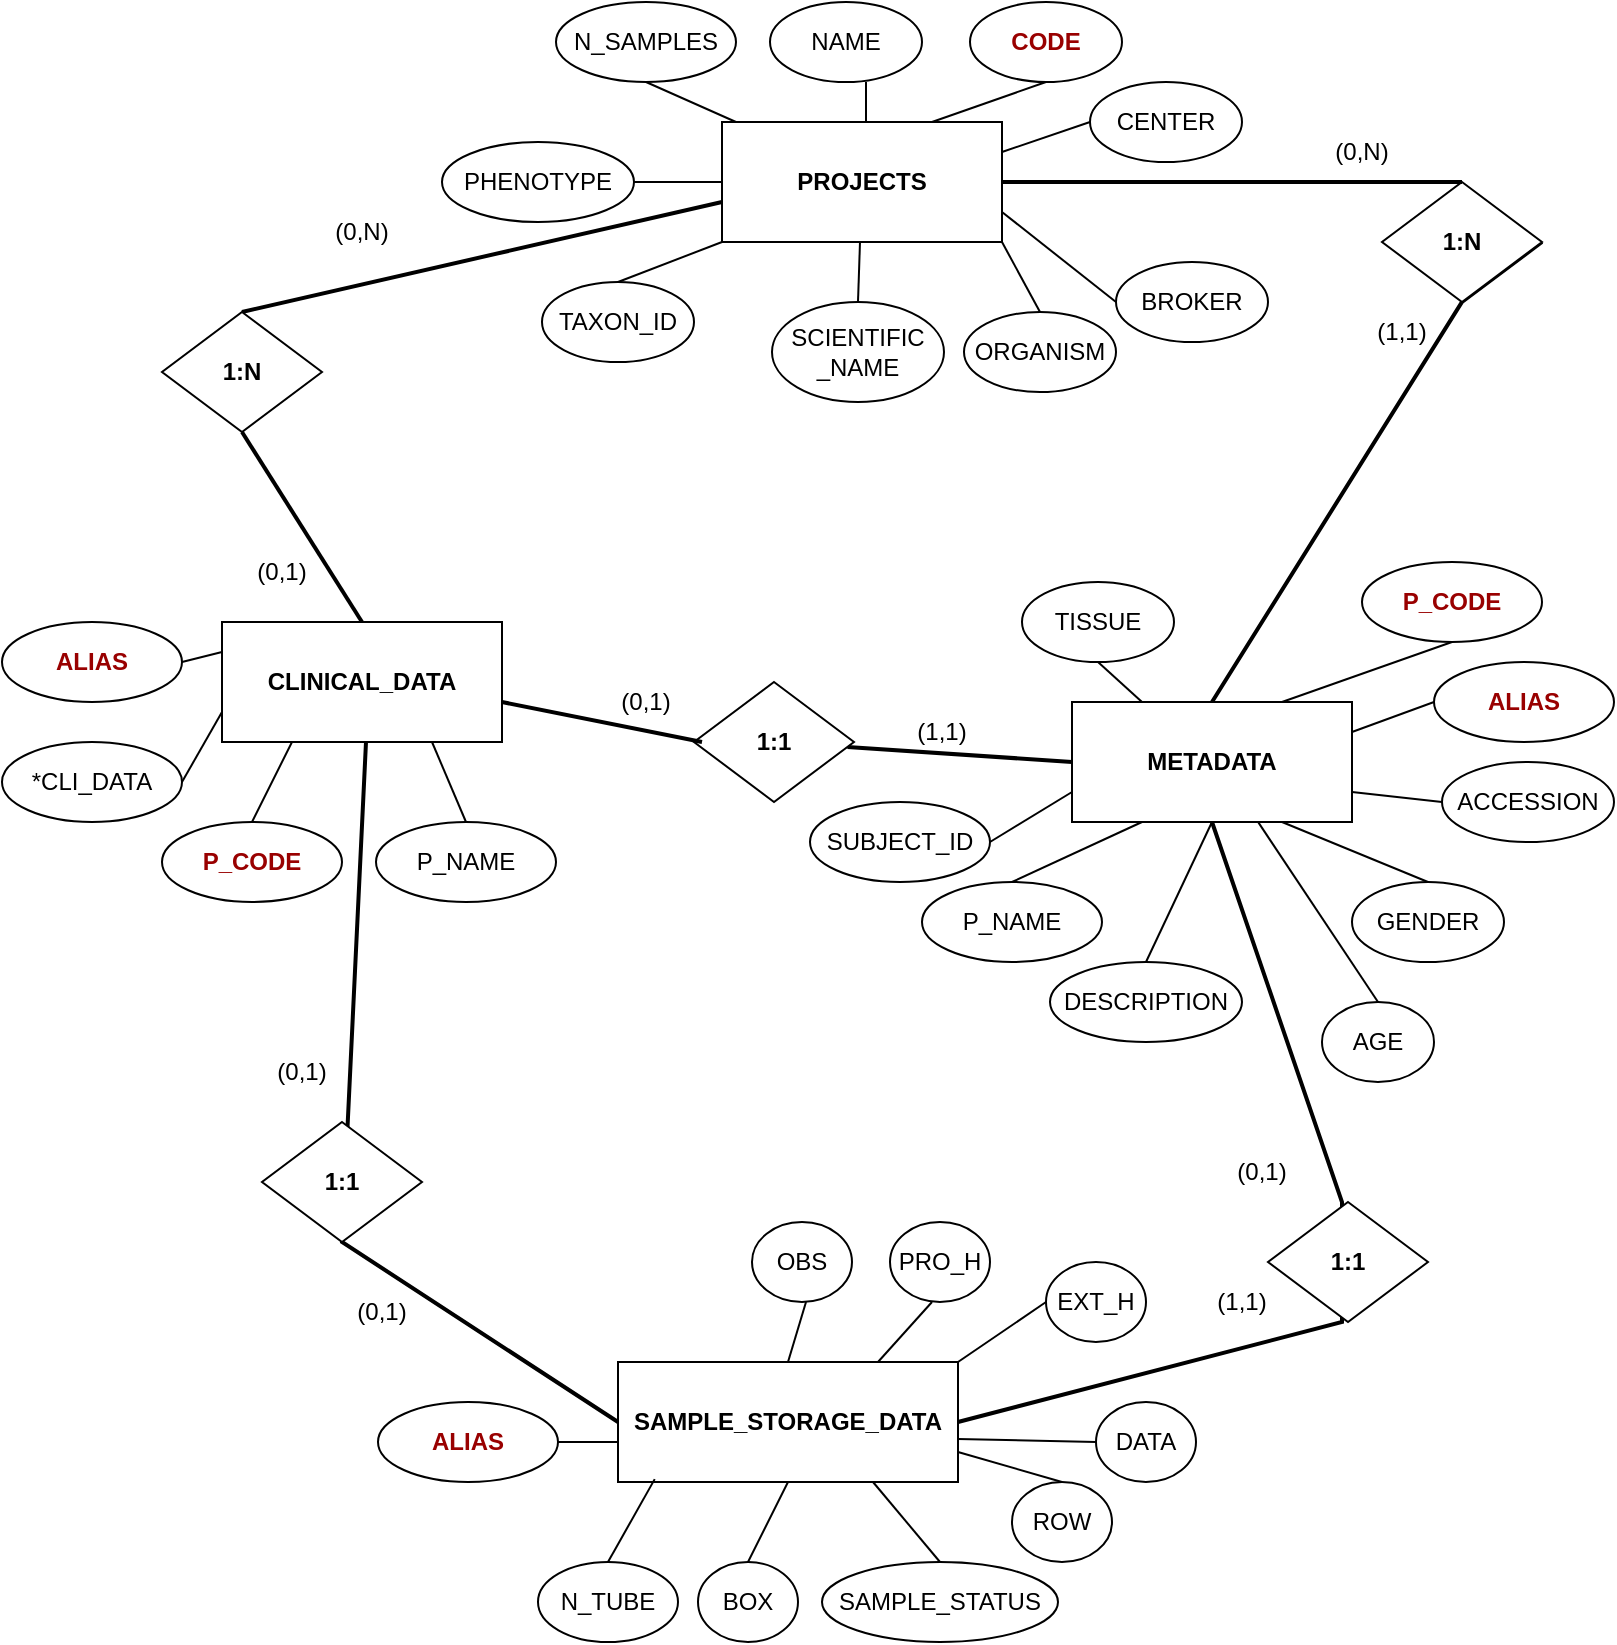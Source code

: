 <mxfile version="20.3.3" type="device"><diagram id="TshcyDAGpIkay0tvHb0h" name="Page-1"><mxGraphModel dx="1296" dy="831" grid="1" gridSize="10" guides="1" tooltips="1" connect="1" arrows="1" fold="1" page="1" pageScale="1" pageWidth="827" pageHeight="1169" math="0" shadow="0"><root><mxCell id="0"/><mxCell id="1" parent="0"/><mxCell id="jhMaXQBVrfOBCo-1J7s5-2" value="PROJECTS" style="rounded=0;whiteSpace=wrap;html=1;fontStyle=1;" parent="1" vertex="1"><mxGeometry x="370" y="90" width="140" height="60" as="geometry"/></mxCell><mxCell id="jhMaXQBVrfOBCo-1J7s5-3" value="METADATA&lt;span style=&quot;color: rgba(0, 0, 0, 0); font-family: monospace; font-size: 0px; text-align: start;&quot;&gt;%3CmxGraphModel%3E%3Croot%3E%3CmxCell%20id%3D%220%22%2F%3E%3CmxCell%20id%3D%221%22%20parent%3D%220%22%2F%3E%3CmxCell%20id%3D%222%22%20value%3D%22PROJECTS%22%20style%3D%22rounded%3D0%3BwhiteSpace%3Dwrap%3Bhtml%3D1%3B%22%20vertex%3D%221%22%20parent%3D%221%22%3E%3CmxGeometry%20x%3D%22370%22%20y%3D%2250%22%20width%3D%22140%22%20height%3D%2260%22%20as%3D%22geometry%22%2F%3E%3C%2FmxCell%3E%3C%2Froot%3E%3C%2FmxGraphModel%3E&lt;/span&gt;" style="rounded=0;whiteSpace=wrap;html=1;fontStyle=1;" parent="1" vertex="1"><mxGeometry x="545" y="380" width="140" height="60" as="geometry"/></mxCell><mxCell id="jhMaXQBVrfOBCo-1J7s5-4" value="CLINICAL_DATA" style="rounded=0;whiteSpace=wrap;html=1;fontStyle=1;fontColor=#000000;" parent="1" vertex="1"><mxGeometry x="120" y="340" width="140" height="60" as="geometry"/></mxCell><mxCell id="jhMaXQBVrfOBCo-1J7s5-5" value="" style="endArrow=none;html=1;rounded=0;exitX=0.5;exitY=0;exitDx=0;exitDy=0;" parent="1" edge="1"><mxGeometry width="50" height="50" relative="1" as="geometry"><mxPoint x="442" y="90" as="sourcePoint"/><mxPoint x="442" y="70" as="targetPoint"/></mxGeometry></mxCell><mxCell id="jhMaXQBVrfOBCo-1J7s5-6" value="NAME" style="ellipse;whiteSpace=wrap;html=1;fontStyle=0;" parent="1" vertex="1"><mxGeometry x="394" y="30" width="76" height="40" as="geometry"/></mxCell><mxCell id="jhMaXQBVrfOBCo-1J7s5-7" value="CODE" style="ellipse;whiteSpace=wrap;html=1;fontStyle=1;fontColor=#990000;" parent="1" vertex="1"><mxGeometry x="494" y="30" width="76" height="40" as="geometry"/></mxCell><mxCell id="jhMaXQBVrfOBCo-1J7s5-8" value="CENTER&lt;span style=&quot;color: rgba(0, 0, 0, 0); font-family: monospace; font-size: 0px; text-align: start;&quot;&gt;%3CmxGraphModel%3E%3Croot%3E%3CmxCell%20id%3D%220%22%2F%3E%3CmxCell%20id%3D%221%22%20parent%3D%220%22%2F%3E%3CmxCell%20id%3D%222%22%20value%3D%22CODE%22%20style%3D%22ellipse%3BwhiteSpace%3Dwrap%3Bhtml%3D1%3B%22%20vertex%3D%221%22%20parent%3D%221%22%3E%3CmxGeometry%20x%3D%22514%22%20y%3D%2240%22%20width%3D%2276%22%20height%3D%2240%22%20as%3D%22geometry%22%2F%3E%3C%2FmxCell%3E%3C%2Froot%3E%3C%2FmxGraphModel%3E&lt;/span&gt;" style="ellipse;whiteSpace=wrap;html=1;" parent="1" vertex="1"><mxGeometry x="554" y="70" width="76" height="40" as="geometry"/></mxCell><mxCell id="jhMaXQBVrfOBCo-1J7s5-9" value="BROKER" style="ellipse;whiteSpace=wrap;html=1;" parent="1" vertex="1"><mxGeometry x="567" y="160" width="76" height="40" as="geometry"/></mxCell><mxCell id="jhMaXQBVrfOBCo-1J7s5-10" value="ORGANISM" style="ellipse;whiteSpace=wrap;html=1;" parent="1" vertex="1"><mxGeometry x="491" y="185" width="76" height="40" as="geometry"/></mxCell><mxCell id="jhMaXQBVrfOBCo-1J7s5-11" value="SCIENTIFIC&lt;br&gt;_NAME" style="ellipse;whiteSpace=wrap;html=1;" parent="1" vertex="1"><mxGeometry x="395" y="180" width="86" height="50" as="geometry"/></mxCell><mxCell id="jhMaXQBVrfOBCo-1J7s5-12" value="TAXON_ID&lt;span style=&quot;color: rgba(0, 0, 0, 0); font-family: monospace; font-size: 0px; text-align: start;&quot;&gt;%3CmxGraphModel%3E%3Croot%3E%3CmxCell%20id%3D%220%22%2F%3E%3CmxCell%20id%3D%221%22%20parent%3D%220%22%2F%3E%3CmxCell%20id%3D%222%22%20value%3D%22CODE%22%20style%3D%22ellipse%3BwhiteSpace%3Dwrap%3Bhtml%3D1%3B%22%20vertex%3D%221%22%20parent%3D%221%22%3E%3CmxGeometry%20x%3D%22514%22%20y%3D%2240%22%20width%3D%2276%22%20height%3D%2240%22%20as%3D%22geometry%22%2F%3E%3C%2FmxCell%3E%3C%2Froot%3E%3C%2FmxGraphModel%3E&lt;/span&gt;&lt;span style=&quot;color: rgba(0, 0, 0, 0); font-family: monospace; font-size: 0px; text-align: start;&quot;&gt;%3CmxGraphModel%3E%3Croot%3E%3CmxCell%20id%3D%220%22%2F%3E%3CmxCell%20id%3D%221%22%20parent%3D%220%22%2F%3E%3CmxCell%20id%3D%222%22%20value%3D%22CODE%22%20style%3D%22ellipse%3BwhiteSpace%3Dwrap%3Bhtml%3D1%3B%22%20vertex%3D%221%22%20parent%3D%221%22%3E%3CmxGeometry%20x%3D%22514%22%20y%3D%2240%22%20width%3D%2276%22%20height%3D%2240%22%20as%3D%22geometry%22%2F%3E%3C%2FmxCell%3E%3C%2Froot%3E%3C%2FmxGraphModel%3E&lt;/span&gt;" style="ellipse;whiteSpace=wrap;html=1;" parent="1" vertex="1"><mxGeometry x="280" y="170" width="76" height="40" as="geometry"/></mxCell><mxCell id="jhMaXQBVrfOBCo-1J7s5-13" value="PHENOTYPE" style="ellipse;whiteSpace=wrap;html=1;" parent="1" vertex="1"><mxGeometry x="230" y="100" width="96" height="40" as="geometry"/></mxCell><mxCell id="jhMaXQBVrfOBCo-1J7s5-14" value="N_SAMPLES" style="ellipse;whiteSpace=wrap;html=1;" parent="1" vertex="1"><mxGeometry x="287" y="30" width="90" height="40" as="geometry"/></mxCell><mxCell id="jhMaXQBVrfOBCo-1J7s5-18" style="edgeStyle=orthogonalEdgeStyle;rounded=0;orthogonalLoop=1;jettySize=auto;html=1;exitX=0.5;exitY=1;exitDx=0;exitDy=0;" parent="1" source="jhMaXQBVrfOBCo-1J7s5-6" target="jhMaXQBVrfOBCo-1J7s5-6" edge="1"><mxGeometry relative="1" as="geometry"/></mxCell><mxCell id="jhMaXQBVrfOBCo-1J7s5-19" value="GENDER" style="ellipse;whiteSpace=wrap;html=1;" parent="1" vertex="1"><mxGeometry x="685" y="470" width="76" height="40" as="geometry"/></mxCell><mxCell id="jhMaXQBVrfOBCo-1J7s5-20" value="DESCRIPTION" style="ellipse;whiteSpace=wrap;html=1;" parent="1" vertex="1"><mxGeometry x="534" y="510" width="96" height="40" as="geometry"/></mxCell><mxCell id="jhMaXQBVrfOBCo-1J7s5-21" value="ACCESSION" style="ellipse;whiteSpace=wrap;html=1;" parent="1" vertex="1"><mxGeometry x="730" y="410" width="86" height="40" as="geometry"/></mxCell><mxCell id="jhMaXQBVrfOBCo-1J7s5-22" value="SUBJECT_ID" style="ellipse;whiteSpace=wrap;html=1;" parent="1" vertex="1"><mxGeometry x="414" y="430" width="90" height="40" as="geometry"/></mxCell><mxCell id="jhMaXQBVrfOBCo-1J7s5-23" value="P_CODE&lt;span style=&quot;font-family: monospace; font-size: 0px; text-align: start;&quot;&gt;%3CmxGraphModel%3E%3Croot%3E%3CmxCell%20id%3D%220%22%2F%3E%3CmxCell%20id%3D%221%22%20parent%3D%220%22%2F%3E%3CmxCell%20id%3D%222%22%20value%3D%22SUBJECT_ID%22%20style%3D%22ellipse%3BwhiteSpace%3Dwrap%3Bhtml%3D1%3B%22%20vertex%3D%221%22%20parent%3D%221%22%3E%3CmxGeometry%20x%3D%22480%22%20y%3D%22350%22%20width%3D%2290%22%20height%3D%2240%22%20as%3D%22geometry%22%2F%3E%3C%2FmxCell%3E%3C%2Froot%3E%3C%2FmxGraphModel%3E&lt;/span&gt;" style="ellipse;whiteSpace=wrap;html=1;fontStyle=1;fontColor=#990000;" parent="1" vertex="1"><mxGeometry x="690" y="310" width="90" height="40" as="geometry"/></mxCell><mxCell id="jhMaXQBVrfOBCo-1J7s5-24" value="ALIAS" style="ellipse;whiteSpace=wrap;html=1;fontStyle=1;fontColor=#990000;" parent="1" vertex="1"><mxGeometry x="726" y="360" width="90" height="40" as="geometry"/></mxCell><mxCell id="jhMaXQBVrfOBCo-1J7s5-25" value="P_NAME" style="ellipse;whiteSpace=wrap;html=1;" parent="1" vertex="1"><mxGeometry x="470" y="470" width="90" height="40" as="geometry"/></mxCell><mxCell id="jhMaXQBVrfOBCo-1J7s5-26" value="TISSUE" style="ellipse;whiteSpace=wrap;html=1;" parent="1" vertex="1"><mxGeometry x="520" y="320" width="76" height="40" as="geometry"/></mxCell><mxCell id="jhMaXQBVrfOBCo-1J7s5-27" value="ALIAS" style="ellipse;whiteSpace=wrap;html=1;fontStyle=1;fontColor=#990000;" parent="1" vertex="1"><mxGeometry x="10" y="340" width="90" height="40" as="geometry"/></mxCell><mxCell id="jhMaXQBVrfOBCo-1J7s5-28" value="P_CODE" style="ellipse;whiteSpace=wrap;html=1;fontStyle=1;fontColor=#990000;" parent="1" vertex="1"><mxGeometry x="90" y="440" width="90" height="40" as="geometry"/></mxCell><mxCell id="jhMaXQBVrfOBCo-1J7s5-30" value="P_NAME" style="ellipse;whiteSpace=wrap;html=1;" parent="1" vertex="1"><mxGeometry x="197" y="440" width="90" height="40" as="geometry"/></mxCell><mxCell id="jhMaXQBVrfOBCo-1J7s5-32" value="" style="endArrow=none;html=1;rounded=0;exitX=0.5;exitY=1;exitDx=0;exitDy=0;" parent="1" source="jhMaXQBVrfOBCo-1J7s5-14" edge="1"><mxGeometry width="50" height="50" relative="1" as="geometry"><mxPoint x="327" y="140" as="sourcePoint"/><mxPoint x="377" y="90" as="targetPoint"/></mxGeometry></mxCell><mxCell id="jhMaXQBVrfOBCo-1J7s5-33" value="" style="endArrow=none;html=1;rounded=0;exitX=1;exitY=0.5;exitDx=0;exitDy=0;entryX=0;entryY=0.5;entryDx=0;entryDy=0;" parent="1" source="jhMaXQBVrfOBCo-1J7s5-13" target="jhMaXQBVrfOBCo-1J7s5-2" edge="1"><mxGeometry width="50" height="50" relative="1" as="geometry"><mxPoint x="373.82" y="74.142" as="sourcePoint"/><mxPoint x="387" y="100" as="targetPoint"/></mxGeometry></mxCell><mxCell id="jhMaXQBVrfOBCo-1J7s5-35" value="" style="endArrow=none;html=1;rounded=0;exitX=0;exitY=1;exitDx=0;exitDy=0;entryX=0.5;entryY=0;entryDx=0;entryDy=0;" parent="1" source="jhMaXQBVrfOBCo-1J7s5-2" target="jhMaXQBVrfOBCo-1J7s5-12" edge="1"><mxGeometry width="50" height="50" relative="1" as="geometry"><mxPoint x="393.82" y="94.142" as="sourcePoint"/><mxPoint x="407" y="120" as="targetPoint"/></mxGeometry></mxCell><mxCell id="jhMaXQBVrfOBCo-1J7s5-36" value="" style="endArrow=none;html=1;rounded=0;entryX=0.5;entryY=0;entryDx=0;entryDy=0;" parent="1" source="jhMaXQBVrfOBCo-1J7s5-2" target="jhMaXQBVrfOBCo-1J7s5-11" edge="1"><mxGeometry width="50" height="50" relative="1" as="geometry"><mxPoint x="430" y="170" as="sourcePoint"/><mxPoint x="417" y="130" as="targetPoint"/></mxGeometry></mxCell><mxCell id="jhMaXQBVrfOBCo-1J7s5-37" value="" style="endArrow=none;html=1;rounded=0;exitX=1;exitY=1;exitDx=0;exitDy=0;entryX=0.5;entryY=0;entryDx=0;entryDy=0;" parent="1" source="jhMaXQBVrfOBCo-1J7s5-2" target="jhMaXQBVrfOBCo-1J7s5-10" edge="1"><mxGeometry width="50" height="50" relative="1" as="geometry"><mxPoint x="413.82" y="114.142" as="sourcePoint"/><mxPoint x="427" y="140" as="targetPoint"/></mxGeometry></mxCell><mxCell id="jhMaXQBVrfOBCo-1J7s5-38" value="" style="endArrow=none;html=1;rounded=0;exitX=1;exitY=0.75;exitDx=0;exitDy=0;entryX=0;entryY=0.5;entryDx=0;entryDy=0;" parent="1" source="jhMaXQBVrfOBCo-1J7s5-2" target="jhMaXQBVrfOBCo-1J7s5-9" edge="1"><mxGeometry width="50" height="50" relative="1" as="geometry"><mxPoint x="423.82" y="124.142" as="sourcePoint"/><mxPoint x="437" y="150" as="targetPoint"/></mxGeometry></mxCell><mxCell id="jhMaXQBVrfOBCo-1J7s5-39" value="" style="endArrow=none;html=1;rounded=0;exitX=1;exitY=0.25;exitDx=0;exitDy=0;entryX=0;entryY=0.5;entryDx=0;entryDy=0;" parent="1" source="jhMaXQBVrfOBCo-1J7s5-2" target="jhMaXQBVrfOBCo-1J7s5-8" edge="1"><mxGeometry width="50" height="50" relative="1" as="geometry"><mxPoint x="433.82" y="134.142" as="sourcePoint"/><mxPoint x="447" y="160" as="targetPoint"/></mxGeometry></mxCell><mxCell id="jhMaXQBVrfOBCo-1J7s5-40" value="" style="endArrow=none;html=1;rounded=0;exitX=0.75;exitY=0;exitDx=0;exitDy=0;entryX=0.5;entryY=1;entryDx=0;entryDy=0;" parent="1" source="jhMaXQBVrfOBCo-1J7s5-2" target="jhMaXQBVrfOBCo-1J7s5-7" edge="1"><mxGeometry width="50" height="50" relative="1" as="geometry"><mxPoint x="443.82" y="144.142" as="sourcePoint"/><mxPoint x="457" y="170" as="targetPoint"/></mxGeometry></mxCell><mxCell id="jhMaXQBVrfOBCo-1J7s5-41" value="" style="endArrow=none;html=1;rounded=0;exitX=0.5;exitY=1;exitDx=0;exitDy=0;entryX=0.25;entryY=0;entryDx=0;entryDy=0;" parent="1" source="jhMaXQBVrfOBCo-1J7s5-26" target="jhMaXQBVrfOBCo-1J7s5-3" edge="1"><mxGeometry width="50" height="50" relative="1" as="geometry"><mxPoint x="453.82" y="194.142" as="sourcePoint"/><mxPoint x="467" y="220" as="targetPoint"/></mxGeometry></mxCell><mxCell id="jhMaXQBVrfOBCo-1J7s5-42" value="" style="endArrow=none;html=1;rounded=0;entryX=0.5;entryY=1;entryDx=0;entryDy=0;" parent="1" target="jhMaXQBVrfOBCo-1J7s5-23" edge="1"><mxGeometry width="50" height="50" relative="1" as="geometry"><mxPoint x="650" y="380" as="sourcePoint"/><mxPoint x="625" y="390" as="targetPoint"/></mxGeometry></mxCell><mxCell id="jhMaXQBVrfOBCo-1J7s5-43" value="" style="endArrow=none;html=1;rounded=0;exitX=1;exitY=0.25;exitDx=0;exitDy=0;entryX=0;entryY=0.5;entryDx=0;entryDy=0;" parent="1" source="jhMaXQBVrfOBCo-1J7s5-3" target="jhMaXQBVrfOBCo-1J7s5-24" edge="1"><mxGeometry width="50" height="50" relative="1" as="geometry"><mxPoint x="603" y="370" as="sourcePoint"/><mxPoint x="720" y="370" as="targetPoint"/></mxGeometry></mxCell><mxCell id="jhMaXQBVrfOBCo-1J7s5-44" value="" style="endArrow=none;html=1;rounded=0;exitX=1;exitY=0.75;exitDx=0;exitDy=0;entryX=0;entryY=0.5;entryDx=0;entryDy=0;" parent="1" source="jhMaXQBVrfOBCo-1J7s5-3" edge="1"><mxGeometry width="50" height="50" relative="1" as="geometry"><mxPoint x="613" y="380" as="sourcePoint"/><mxPoint x="730" y="430" as="targetPoint"/></mxGeometry></mxCell><mxCell id="jhMaXQBVrfOBCo-1J7s5-45" style="edgeStyle=orthogonalEdgeStyle;rounded=0;orthogonalLoop=1;jettySize=auto;html=1;exitX=0.5;exitY=1;exitDx=0;exitDy=0;" parent="1" edge="1"><mxGeometry relative="1" as="geometry"><mxPoint x="773" y="450" as="sourcePoint"/><mxPoint x="773" y="450" as="targetPoint"/></mxGeometry></mxCell><mxCell id="jhMaXQBVrfOBCo-1J7s5-46" value="" style="endArrow=none;html=1;rounded=0;exitX=0.75;exitY=1;exitDx=0;exitDy=0;entryX=0.5;entryY=0;entryDx=0;entryDy=0;" parent="1" source="jhMaXQBVrfOBCo-1J7s5-3" target="jhMaXQBVrfOBCo-1J7s5-19" edge="1"><mxGeometry width="50" height="50" relative="1" as="geometry"><mxPoint x="623" y="390" as="sourcePoint"/><mxPoint x="655" y="420" as="targetPoint"/></mxGeometry></mxCell><mxCell id="jhMaXQBVrfOBCo-1J7s5-47" value="" style="endArrow=none;html=1;rounded=0;exitX=0.5;exitY=1;exitDx=0;exitDy=0;entryX=0.5;entryY=0;entryDx=0;entryDy=0;" parent="1" source="jhMaXQBVrfOBCo-1J7s5-3" target="jhMaXQBVrfOBCo-1J7s5-20" edge="1"><mxGeometry width="50" height="50" relative="1" as="geometry"><mxPoint x="633" y="400" as="sourcePoint"/><mxPoint x="665" y="430" as="targetPoint"/></mxGeometry></mxCell><mxCell id="jhMaXQBVrfOBCo-1J7s5-48" value="" style="endArrow=none;html=1;rounded=0;exitX=0.25;exitY=1;exitDx=0;exitDy=0;entryX=0.5;entryY=0;entryDx=0;entryDy=0;" parent="1" source="jhMaXQBVrfOBCo-1J7s5-3" target="jhMaXQBVrfOBCo-1J7s5-25" edge="1"><mxGeometry width="50" height="50" relative="1" as="geometry"><mxPoint x="643" y="410" as="sourcePoint"/><mxPoint x="675" y="440" as="targetPoint"/></mxGeometry></mxCell><mxCell id="jhMaXQBVrfOBCo-1J7s5-49" value="" style="endArrow=none;html=1;rounded=0;exitX=1;exitY=0.5;exitDx=0;exitDy=0;entryX=0;entryY=0.75;entryDx=0;entryDy=0;" parent="1" source="jhMaXQBVrfOBCo-1J7s5-22" target="jhMaXQBVrfOBCo-1J7s5-3" edge="1"><mxGeometry width="50" height="50" relative="1" as="geometry"><mxPoint x="653" y="420" as="sourcePoint"/><mxPoint x="685" y="450" as="targetPoint"/></mxGeometry></mxCell><mxCell id="jhMaXQBVrfOBCo-1J7s5-50" value="" style="endArrow=none;html=1;rounded=0;exitX=0.75;exitY=1;exitDx=0;exitDy=0;entryX=0.5;entryY=0;entryDx=0;entryDy=0;" parent="1" source="jhMaXQBVrfOBCo-1J7s5-4" target="jhMaXQBVrfOBCo-1J7s5-30" edge="1"><mxGeometry width="50" height="50" relative="1" as="geometry"><mxPoint x="663" y="390" as="sourcePoint"/><mxPoint x="695" y="420" as="targetPoint"/></mxGeometry></mxCell><mxCell id="jhMaXQBVrfOBCo-1J7s5-51" value="" style="endArrow=none;html=1;rounded=0;exitX=0.25;exitY=1;exitDx=0;exitDy=0;entryX=0.5;entryY=0;entryDx=0;entryDy=0;" parent="1" source="jhMaXQBVrfOBCo-1J7s5-4" target="jhMaXQBVrfOBCo-1J7s5-28" edge="1"><mxGeometry width="50" height="50" relative="1" as="geometry"><mxPoint x="235" y="410" as="sourcePoint"/><mxPoint x="291" y="450" as="targetPoint"/></mxGeometry></mxCell><mxCell id="jhMaXQBVrfOBCo-1J7s5-52" value="" style="endArrow=none;html=1;rounded=0;exitX=1;exitY=0.5;exitDx=0;exitDy=0;entryX=0;entryY=0.25;entryDx=0;entryDy=0;" parent="1" source="jhMaXQBVrfOBCo-1J7s5-27" target="jhMaXQBVrfOBCo-1J7s5-4" edge="1"><mxGeometry width="50" height="50" relative="1" as="geometry"><mxPoint x="245" y="420" as="sourcePoint"/><mxPoint x="301" y="460" as="targetPoint"/></mxGeometry></mxCell><mxCell id="jhMaXQBVrfOBCo-1J7s5-60" value="" style="endArrow=none;html=1;rounded=0;exitX=0.5;exitY=0;exitDx=0;exitDy=0;strokeWidth=2;startArrow=none;" parent="1" source="jhMaXQBVrfOBCo-1J7s5-79" edge="1"><mxGeometry width="50" height="50" relative="1" as="geometry"><mxPoint x="320" y="180" as="sourcePoint"/><mxPoint x="370" y="130" as="targetPoint"/><Array as="points"/></mxGeometry></mxCell><mxCell id="jhMaXQBVrfOBCo-1J7s5-61" value="" style="endArrow=none;html=1;rounded=0;strokeWidth=2;entryX=0;entryY=0.5;entryDx=0;entryDy=0;startArrow=none;" parent="1" source="jhMaXQBVrfOBCo-1J7s5-78" target="jhMaXQBVrfOBCo-1J7s5-3" edge="1"><mxGeometry width="50" height="50" relative="1" as="geometry"><mxPoint x="260" y="380" as="sourcePoint"/><mxPoint x="310" y="330" as="targetPoint"/><Array as="points"/></mxGeometry></mxCell><mxCell id="jhMaXQBVrfOBCo-1J7s5-64" value="" style="endArrow=none;html=1;rounded=0;strokeWidth=2;entryX=0.5;entryY=0;entryDx=0;entryDy=0;exitX=1;exitY=0.5;exitDx=0;exitDy=0;startArrow=none;" parent="1" source="jhMaXQBVrfOBCo-1J7s5-69" target="jhMaXQBVrfOBCo-1J7s5-3" edge="1"><mxGeometry width="50" height="50" relative="1" as="geometry"><mxPoint x="481" y="150" as="sourcePoint"/><mxPoint x="531" y="100" as="targetPoint"/><Array as="points"><mxPoint x="740" y="180"/></Array></mxGeometry></mxCell><mxCell id="jhMaXQBVrfOBCo-1J7s5-69" value="&lt;font color=&quot;#000000&quot;&gt;&lt;b&gt;1:N&lt;/b&gt;&lt;/font&gt;" style="rhombus;whiteSpace=wrap;html=1;" parent="1" vertex="1"><mxGeometry x="700" y="120" width="80" height="60" as="geometry"/></mxCell><mxCell id="jhMaXQBVrfOBCo-1J7s5-70" value="" style="endArrow=none;html=1;rounded=0;strokeWidth=2;entryX=0.5;entryY=0;entryDx=0;entryDy=0;exitX=1;exitY=0.5;exitDx=0;exitDy=0;" parent="1" source="jhMaXQBVrfOBCo-1J7s5-2" target="jhMaXQBVrfOBCo-1J7s5-69" edge="1"><mxGeometry width="50" height="50" relative="1" as="geometry"><mxPoint x="510" y="120" as="sourcePoint"/><mxPoint x="615" y="380" as="targetPoint"/><Array as="points"/></mxGeometry></mxCell><mxCell id="jhMaXQBVrfOBCo-1J7s5-71" style="edgeStyle=none;rounded=0;orthogonalLoop=1;jettySize=auto;html=1;exitX=1;exitY=0.5;exitDx=0;exitDy=0;strokeWidth=2;" parent="1" source="jhMaXQBVrfOBCo-1J7s5-69" target="jhMaXQBVrfOBCo-1J7s5-69" edge="1"><mxGeometry relative="1" as="geometry"/></mxCell><mxCell id="jhMaXQBVrfOBCo-1J7s5-73" value="(&lt;span style=&quot;color: rgba(0, 0, 0, 0); font-family: monospace; font-size: 0px; text-align: start;&quot;&gt;%3CmxGraphModel%3E%3Croot%3E%3CmxCell%20id%3D%220%22%2F%3E%3CmxCell%20id%3D%221%22%20parent%3D%220%22%2F%3E%3CmxCell%20id%3D%222%22%20value%3D%22%22%20style%3D%22endArrow%3Dnone%3Bhtml%3D1%3Brounded%3D0%3BfontColor%3D%23990000%3BexitX%3D0.75%3BexitY%3D1%3BexitDx%3D0%3BexitDy%3D0%3BentryX%3D0.5%3BentryY%3D0%3BentryDx%3D0%3BentryDy%3D0%3B%22%20edge%3D%221%22%20parent%3D%221%22%3E%3CmxGeometry%20width%3D%2250%22%20height%3D%2250%22%20relative%3D%221%22%20as%3D%22geometry%22%3E%3CmxPoint%20x%3D%22225%22%20y%3D%22400%22%20as%3D%22sourcePoint%22%2F%3E%3CmxPoint%20x%3D%22281%22%20y%3D%22440%22%20as%3D%22targetPoint%22%2F%3E%3C%2FmxGeometry%3E%3C%2FmxCell%3E%3C%2Froot%3E%3C%2FmxGraphModel%3E0&lt;/span&gt;0,N)" style="text;html=1;strokeColor=none;fillColor=none;align=center;verticalAlign=middle;whiteSpace=wrap;rounded=0;" parent="1" vertex="1"><mxGeometry x="660" y="90" width="60" height="30" as="geometry"/></mxCell><mxCell id="jhMaXQBVrfOBCo-1J7s5-74" value="(&lt;span style=&quot;color: rgba(0, 0, 0, 0); font-family: monospace; font-size: 0px; text-align: start;&quot;&gt;%3CmxGraphModel%3E%3Croot%3E%3CmxCell%20id%3D%220%22%2F%3E%3CmxCell%20id%3D%221%22%20parent%3D%220%22%2F%3E%3CmxCell%20id%3D%222%22%20value%3D%22%22%20style%3D%22endArrow%3Dnone%3Bhtml%3D1%3Brounded%3D0%3BfontColor%3D%23990000%3BexitX%3D0.75%3BexitY%3D1%3BexitDx%3D0%3BexitDy%3D0%3BentryX%3D0.5%3BentryY%3D0%3BentryDx%3D0%3BentryDy%3D0%3B%22%20edge%3D%221%22%20parent%3D%221%22%3E%3CmxGeometry%20width%3D%2250%22%20height%3D%2250%22%20relative%3D%221%22%20as%3D%22geometry%22%3E%3CmxPoint%20x%3D%22225%22%20y%3D%22400%22%20as%3D%22sourcePoint%22%2F%3E%3CmxPoint%20x%3D%22281%22%20y%3D%22440%22%20as%3D%22targetPoint%22%2F%3E%3C%2FmxGeometry%3E%3C%2FmxCell%3E%3C%2Froot%3E%3C%2FmxGraphModel%3E&lt;/span&gt;1,1)" style="text;html=1;strokeColor=none;fillColor=none;align=center;verticalAlign=middle;whiteSpace=wrap;rounded=0;" parent="1" vertex="1"><mxGeometry x="680" y="180" width="60" height="30" as="geometry"/></mxCell><mxCell id="jhMaXQBVrfOBCo-1J7s5-76" value="(&lt;span style=&quot;color: rgba(0, 0, 0, 0); font-family: monospace; font-size: 0px; text-align: start;&quot;&gt;%3CmxGraphModel%3E%3Croot%3E%3CmxCell%20id%3D%220%22%2F%3E%3CmxCell%20id%3D%221%22%20parent%3D%220%22%2F%3E%3CmxCell%20id%3D%222%22%20value%3D%22%22%20style%3D%22endArrow%3Dnone%3Bhtml%3D1%3Brounded%3D0%3BfontColor%3D%23990000%3BexitX%3D0.75%3BexitY%3D1%3BexitDx%3D0%3BexitDy%3D0%3BentryX%3D0.5%3BentryY%3D0%3BentryDx%3D0%3BentryDy%3D0%3B%22%20edge%3D%221%22%20parent%3D%221%22%3E%3CmxGeometry%20width%3D%2250%22%20height%3D%2250%22%20relative%3D%221%22%20as%3D%22geometry%22%3E%3CmxPoint%20x%3D%22225%22%20y%3D%22400%22%20as%3D%22sourcePoint%22%2F%3E%3CmxPoint%20x%3D%22281%22%20y%3D%22440%22%20as%3D%22targetPoint%22%2F%3E%3C%2FmxGeometry%3E%3C%2FmxCell%3E%3C%2Froot%3E%3C%2FmxGraphModel%3E0,1&lt;/span&gt;1,1)" style="text;html=1;strokeColor=none;fillColor=none;align=center;verticalAlign=middle;whiteSpace=wrap;rounded=0;" parent="1" vertex="1"><mxGeometry x="450" y="380" width="60" height="30" as="geometry"/></mxCell><mxCell id="jhMaXQBVrfOBCo-1J7s5-77" value="(&lt;span style=&quot;color: rgba(0, 0, 0, 0); font-family: monospace; font-size: 0px; text-align: start;&quot;&gt;%3CmxGraphModel%3E%3Croot%3E%3CmxCell%20id%3D%220%22%2F%3E%3CmxCell%20id%3D%221%22%20parent%3D%220%22%2F%3E%3CmxCell%20id%3D%222%22%20value%3D%22%22%20style%3D%22endArrow%3Dnone%3Bhtml%3D1%3Brounded%3D0%3BfontColor%3D%23990000%3BexitX%3D0.75%3BexitY%3D1%3BexitDx%3D0%3BexitDy%3D0%3BentryX%3D0.5%3BentryY%3D0%3BentryDx%3D0%3BentryDy%3D0%3B%22%20edge%3D%221%22%20parent%3D%221%22%3E%3CmxGeometry%20width%3D%2250%22%20height%3D%2250%22%20relative%3D%221%22%20as%3D%22geometry%22%3E%3CmxPoint%20x%3D%22225%22%20y%3D%22400%22%20as%3D%22sourcePoint%22%2F%3E%3CmxPoint%20x%3D%22281%22%20y%3D%22440%22%20as%3D%22targetPoint%22%2F%3E%3C%2FmxGeometry%3E%3C%2FmxCell%3E%3C%2Froot%3E%3C%2FmxGraphModel%3E0&lt;/span&gt;0,1)" style="text;html=1;strokeColor=none;fillColor=none;align=center;verticalAlign=middle;whiteSpace=wrap;rounded=0;" parent="1" vertex="1"><mxGeometry x="302" y="365" width="60" height="30" as="geometry"/></mxCell><mxCell id="jhMaXQBVrfOBCo-1J7s5-79" value="&lt;font color=&quot;#000000&quot;&gt;&lt;b&gt;1:N&lt;/b&gt;&lt;/font&gt;" style="rhombus;whiteSpace=wrap;html=1;" parent="1" vertex="1"><mxGeometry x="90" y="185" width="80" height="60" as="geometry"/></mxCell><mxCell id="jhMaXQBVrfOBCo-1J7s5-80" value="" style="endArrow=none;html=1;rounded=0;exitX=0.5;exitY=0;exitDx=0;exitDy=0;strokeWidth=2;entryX=0.5;entryY=1;entryDx=0;entryDy=0;" parent="1" source="jhMaXQBVrfOBCo-1J7s5-4" target="jhMaXQBVrfOBCo-1J7s5-79" edge="1"><mxGeometry width="50" height="50" relative="1" as="geometry"><mxPoint x="190" y="340" as="sourcePoint"/><mxPoint x="370" y="130" as="targetPoint"/><Array as="points"/></mxGeometry></mxCell><mxCell id="jhMaXQBVrfOBCo-1J7s5-81" value="(&lt;span style=&quot;color: rgba(0, 0, 0, 0); font-family: monospace; font-size: 0px; text-align: start;&quot;&gt;%3CmxGraphModel%3E%3Croot%3E%3CmxCell%20id%3D%220%22%2F%3E%3CmxCell%20id%3D%221%22%20parent%3D%220%22%2F%3E%3CmxCell%20id%3D%222%22%20value%3D%22%22%20style%3D%22endArrow%3Dnone%3Bhtml%3D1%3Brounded%3D0%3BfontColor%3D%23990000%3BexitX%3D0.75%3BexitY%3D1%3BexitDx%3D0%3BexitDy%3D0%3BentryX%3D0.5%3BentryY%3D0%3BentryDx%3D0%3BentryDy%3D0%3B%22%20edge%3D%221%22%20parent%3D%221%22%3E%3CmxGeometry%20width%3D%2250%22%20height%3D%2250%22%20relative%3D%221%22%20as%3D%22geometry%22%3E%3CmxPoint%20x%3D%22225%22%20y%3D%22400%22%20as%3D%22sourcePoint%22%2F%3E%3CmxPoint%20x%3D%22281%22%20y%3D%22440%22%20as%3D%22targetPoint%22%2F%3E%3C%2FmxGeometry%3E%3C%2FmxCell%3E%3C%2Froot%3E%3C%2FmxGraphModel%3E0&lt;/span&gt;0,1)" style="text;html=1;strokeColor=none;fillColor=none;align=center;verticalAlign=middle;whiteSpace=wrap;rounded=0;" parent="1" vertex="1"><mxGeometry x="120" y="300" width="60" height="30" as="geometry"/></mxCell><mxCell id="jhMaXQBVrfOBCo-1J7s5-82" value="(0&lt;span style=&quot;color: rgba(0, 0, 0, 0); font-family: monospace; font-size: 0px; text-align: start;&quot;&gt;CmxGraphModel%3E%3Croot%3E%3CmxCell%20id%3D%220%22%2F%3E%3CmxCell%20id%3D%221%22%20parent%3D%220%22%2F%3E%3CmxCell%20id%3D%222%22%20value%3D%22%22%20style%3D%22endArrow%3Dnone%3Bhtml%3D1%3Brounded%3D0%3BfontColor%3D%23990000%3BexitX%3D0.75%3BexitY%3D1%3BexitDx%3D0%3BexitDy%3D0%3BentryX%3D0.5%3BentryY%3D0%3BentryDx%3D0%3BentryDy%3D0%3B%22%20edge%3D%221%22%20parent%3D%221%22%3E%3CmxGeometry%20width%3D%2250%22%20height%3D%2250%22%20relative%3D%221%22%20as%3D%22geometry%22%3E%3CmxPoint%20x%3D%22225%22%20y%3D%22400%22%20as%3D%22sourcePoint%22%2F%3E%3CmxPoint%20x%3D%22281%22%20y%3D%22440%22%20as%3D%22targetPoint%22%2F%3E%3C%2FmxGeometry%3E%3C%2FmxCell%3E%3C%2Froot%3E%3C%2FmxGraphModel%3E&lt;/span&gt;,N)" style="text;html=1;strokeColor=none;fillColor=none;align=center;verticalAlign=middle;whiteSpace=wrap;rounded=0;" parent="1" vertex="1"><mxGeometry x="160" y="130" width="60" height="30" as="geometry"/></mxCell><mxCell id="jhMaXQBVrfOBCo-1J7s5-78" value="&lt;font color=&quot;#000000&quot;&gt;&lt;b&gt;1:1&lt;/b&gt;&lt;/font&gt;" style="rhombus;whiteSpace=wrap;html=1;" parent="1" vertex="1"><mxGeometry x="356" y="370" width="80" height="60" as="geometry"/></mxCell><mxCell id="jhMaXQBVrfOBCo-1J7s5-83" value="" style="endArrow=none;html=1;rounded=0;strokeWidth=2;" parent="1" edge="1"><mxGeometry width="50" height="50" relative="1" as="geometry"><mxPoint x="260" y="380" as="sourcePoint"/><mxPoint x="360" y="400" as="targetPoint"/><Array as="points"/></mxGeometry></mxCell><mxCell id="jhMaXQBVrfOBCo-1J7s5-84" value="*CLI_DATA" style="ellipse;whiteSpace=wrap;html=1;" parent="1" vertex="1"><mxGeometry x="10" y="400" width="90" height="40" as="geometry"/></mxCell><mxCell id="jhMaXQBVrfOBCo-1J7s5-85" value="" style="endArrow=none;html=1;rounded=0;exitX=0;exitY=0.75;exitDx=0;exitDy=0;entryX=1;entryY=0.5;entryDx=0;entryDy=0;" parent="1" source="jhMaXQBVrfOBCo-1J7s5-4" target="jhMaXQBVrfOBCo-1J7s5-84" edge="1"><mxGeometry width="50" height="50" relative="1" as="geometry"><mxPoint x="165" y="410" as="sourcePoint"/><mxPoint x="145" y="450" as="targetPoint"/></mxGeometry></mxCell><mxCell id="tTx764pNZvuBN9X7CgGp-1" value="AGE" style="ellipse;whiteSpace=wrap;html=1;" vertex="1" parent="1"><mxGeometry x="670" y="530" width="56" height="40" as="geometry"/></mxCell><mxCell id="tTx764pNZvuBN9X7CgGp-2" value="" style="endArrow=none;html=1;rounded=0;exitX=0.665;exitY=1.001;exitDx=0;exitDy=0;entryX=0.5;entryY=0;entryDx=0;entryDy=0;exitPerimeter=0;" edge="1" parent="1" target="tTx764pNZvuBN9X7CgGp-1" source="jhMaXQBVrfOBCo-1J7s5-3"><mxGeometry width="50" height="50" relative="1" as="geometry"><mxPoint x="678.0" y="490" as="sourcePoint"/><mxPoint x="728" y="480" as="targetPoint"/></mxGeometry></mxCell><mxCell id="tTx764pNZvuBN9X7CgGp-3" value="SAMPLE_STORAGE_DATA" style="rounded=0;whiteSpace=wrap;html=1;fontStyle=1;fontColor=#000000;" vertex="1" parent="1"><mxGeometry x="318" y="710" width="170" height="60" as="geometry"/></mxCell><mxCell id="tTx764pNZvuBN9X7CgGp-4" value="SAMPLE_STATUS" style="ellipse;whiteSpace=wrap;html=1;" vertex="1" parent="1"><mxGeometry x="420" y="810" width="118" height="40" as="geometry"/></mxCell><mxCell id="tTx764pNZvuBN9X7CgGp-5" value="" style="endArrow=none;html=1;rounded=0;exitX=0.75;exitY=1;exitDx=0;exitDy=0;entryX=0.5;entryY=0;entryDx=0;entryDy=0;" edge="1" parent="1" target="tTx764pNZvuBN9X7CgGp-4" source="tTx764pNZvuBN9X7CgGp-3"><mxGeometry width="50" height="50" relative="1" as="geometry"><mxPoint x="448" y="770" as="sourcePoint"/><mxPoint x="918" y="790" as="targetPoint"/></mxGeometry></mxCell><mxCell id="tTx764pNZvuBN9X7CgGp-6" value="BOX" style="ellipse;whiteSpace=wrap;html=1;" vertex="1" parent="1"><mxGeometry x="358" y="810" width="50" height="40" as="geometry"/></mxCell><mxCell id="tTx764pNZvuBN9X7CgGp-7" value="" style="endArrow=none;html=1;rounded=0;exitX=0.5;exitY=1;exitDx=0;exitDy=0;entryX=0.5;entryY=0;entryDx=0;entryDy=0;" edge="1" parent="1" target="tTx764pNZvuBN9X7CgGp-6" source="tTx764pNZvuBN9X7CgGp-3"><mxGeometry width="50" height="50" relative="1" as="geometry"><mxPoint x="343" y="770" as="sourcePoint"/><mxPoint x="813" y="790" as="targetPoint"/></mxGeometry></mxCell><mxCell id="tTx764pNZvuBN9X7CgGp-8" value="N_TUBE" style="ellipse;whiteSpace=wrap;html=1;" vertex="1" parent="1"><mxGeometry x="278" y="810" width="70" height="40" as="geometry"/></mxCell><mxCell id="tTx764pNZvuBN9X7CgGp-9" value="" style="endArrow=none;html=1;rounded=0;exitX=0.108;exitY=0.976;exitDx=0;exitDy=0;entryX=0.5;entryY=0;entryDx=0;entryDy=0;exitPerimeter=0;" edge="1" parent="1" target="tTx764pNZvuBN9X7CgGp-8" source="tTx764pNZvuBN9X7CgGp-3"><mxGeometry width="50" height="50" relative="1" as="geometry"><mxPoint x="286" y="770" as="sourcePoint"/><mxPoint x="756" y="790" as="targetPoint"/></mxGeometry></mxCell><mxCell id="tTx764pNZvuBN9X7CgGp-10" value="ROW" style="ellipse;whiteSpace=wrap;html=1;" vertex="1" parent="1"><mxGeometry x="515" y="770" width="50" height="40" as="geometry"/></mxCell><mxCell id="tTx764pNZvuBN9X7CgGp-11" value="" style="endArrow=none;html=1;rounded=0;exitX=1;exitY=0.75;exitDx=0;exitDy=0;entryX=0.5;entryY=0;entryDx=0;entryDy=0;" edge="1" parent="1" target="tTx764pNZvuBN9X7CgGp-10" source="tTx764pNZvuBN9X7CgGp-3"><mxGeometry width="50" height="50" relative="1" as="geometry"><mxPoint x="560" y="730" as="sourcePoint"/><mxPoint x="970" y="750" as="targetPoint"/></mxGeometry></mxCell><mxCell id="tTx764pNZvuBN9X7CgGp-14" value="ALIAS" style="ellipse;whiteSpace=wrap;html=1;fontStyle=1;fontColor=#990000;" vertex="1" parent="1"><mxGeometry x="198" y="730" width="90" height="40" as="geometry"/></mxCell><mxCell id="tTx764pNZvuBN9X7CgGp-17" value="" style="endArrow=none;html=1;rounded=0;fontColor=#000000;entryX=0;entryY=0.667;entryDx=0;entryDy=0;entryPerimeter=0;" edge="1" parent="1" target="tTx764pNZvuBN9X7CgGp-3"><mxGeometry width="50" height="50" relative="1" as="geometry"><mxPoint x="288" y="750" as="sourcePoint"/><mxPoint x="338" y="700" as="targetPoint"/></mxGeometry></mxCell><mxCell id="tTx764pNZvuBN9X7CgGp-18" value="DATA" style="ellipse;whiteSpace=wrap;html=1;" vertex="1" parent="1"><mxGeometry x="557" y="730" width="50" height="40" as="geometry"/></mxCell><mxCell id="tTx764pNZvuBN9X7CgGp-19" value="" style="endArrow=none;html=1;rounded=0;exitX=0.999;exitY=0.641;exitDx=0;exitDy=0;entryX=0;entryY=0.5;entryDx=0;entryDy=0;exitPerimeter=0;" edge="1" parent="1" target="tTx764pNZvuBN9X7CgGp-18" source="tTx764pNZvuBN9X7CgGp-3"><mxGeometry width="50" height="50" relative="1" as="geometry"><mxPoint x="481.5" y="730" as="sourcePoint"/><mxPoint x="963.5" y="725" as="targetPoint"/></mxGeometry></mxCell><mxCell id="tTx764pNZvuBN9X7CgGp-20" value="EXT_H" style="ellipse;whiteSpace=wrap;html=1;" vertex="1" parent="1"><mxGeometry x="532" y="660" width="50" height="40" as="geometry"/></mxCell><mxCell id="tTx764pNZvuBN9X7CgGp-21" value="" style="endArrow=none;html=1;rounded=0;exitX=1;exitY=0;exitDx=0;exitDy=0;entryX=0;entryY=0.5;entryDx=0;entryDy=0;" edge="1" parent="1" target="tTx764pNZvuBN9X7CgGp-20" source="tTx764pNZvuBN9X7CgGp-3"><mxGeometry width="50" height="50" relative="1" as="geometry"><mxPoint x="475" y="690.76" as="sourcePoint"/><mxPoint x="949.48" y="685" as="targetPoint"/></mxGeometry></mxCell><mxCell id="tTx764pNZvuBN9X7CgGp-22" value="PRO_H" style="ellipse;whiteSpace=wrap;html=1;" vertex="1" parent="1"><mxGeometry x="454" y="640" width="50" height="40" as="geometry"/></mxCell><mxCell id="tTx764pNZvuBN9X7CgGp-23" value="" style="endArrow=none;html=1;rounded=0;fontColor=#000000;" edge="1" parent="1"><mxGeometry width="50" height="50" relative="1" as="geometry"><mxPoint x="448" y="710" as="sourcePoint"/><mxPoint x="475" y="680" as="targetPoint"/></mxGeometry></mxCell><mxCell id="tTx764pNZvuBN9X7CgGp-24" value="OBS" style="ellipse;whiteSpace=wrap;html=1;" vertex="1" parent="1"><mxGeometry x="385" y="640" width="50" height="40" as="geometry"/></mxCell><mxCell id="tTx764pNZvuBN9X7CgGp-25" value="" style="endArrow=none;html=1;rounded=0;fontColor=#000000;exitX=0.5;exitY=0;exitDx=0;exitDy=0;" edge="1" parent="1" source="tTx764pNZvuBN9X7CgGp-3"><mxGeometry width="50" height="50" relative="1" as="geometry"><mxPoint x="385" y="710" as="sourcePoint"/><mxPoint x="412" y="680" as="targetPoint"/></mxGeometry></mxCell><mxCell id="tTx764pNZvuBN9X7CgGp-26" value="" style="endArrow=none;html=1;rounded=0;strokeWidth=2;entryX=0;entryY=0.5;entryDx=0;entryDy=0;" edge="1" parent="1" target="tTx764pNZvuBN9X7CgGp-3"><mxGeometry width="50" height="50" relative="1" as="geometry"><mxPoint x="192" y="400" as="sourcePoint"/><mxPoint x="292" y="420" as="targetPoint"/><Array as="points"><mxPoint x="180" y="650"/></Array></mxGeometry></mxCell><mxCell id="tTx764pNZvuBN9X7CgGp-27" value="" style="endArrow=none;html=1;rounded=0;strokeWidth=2;exitX=1;exitY=0.5;exitDx=0;exitDy=0;" edge="1" parent="1" source="tTx764pNZvuBN9X7CgGp-3"><mxGeometry width="50" height="50" relative="1" as="geometry"><mxPoint x="515" y="420" as="sourcePoint"/><mxPoint x="615" y="440" as="targetPoint"/><Array as="points"><mxPoint x="680" y="690"/><mxPoint x="680" y="630"/></Array></mxGeometry></mxCell><mxCell id="tTx764pNZvuBN9X7CgGp-29" value="&lt;font color=&quot;#000000&quot;&gt;&lt;b&gt;1:1&lt;/b&gt;&lt;/font&gt;" style="rhombus;whiteSpace=wrap;html=1;" vertex="1" parent="1"><mxGeometry x="140" y="590" width="80" height="60" as="geometry"/></mxCell><mxCell id="tTx764pNZvuBN9X7CgGp-30" value="&lt;font color=&quot;#000000&quot;&gt;&lt;b&gt;1:1&lt;/b&gt;&lt;/font&gt;" style="rhombus;whiteSpace=wrap;html=1;" vertex="1" parent="1"><mxGeometry x="643" y="630" width="80" height="60" as="geometry"/></mxCell><mxCell id="tTx764pNZvuBN9X7CgGp-32" value="(0,1)&lt;span style=&quot;color: rgba(0, 0, 0, 0); font-family: monospace; font-size: 0px; text-align: start;&quot;&gt;%3CmxGraphModel%3E%3Croot%3E%3CmxCell%20id%3D%220%22%2F%3E%3CmxCell%20id%3D%221%22%20parent%3D%220%22%2F%3E%3CmxCell%20id%3D%222%22%20value%3D%22%22%20style%3D%22endArrow%3Dnone%3Bhtml%3D1%3Brounded%3D0%3BfontColor%3D%23990000%3BexitX%3D0.75%3BexitY%3D1%3BexitDx%3D0%3BexitDy%3D0%3BentryX%3D0.5%3BentryY%3D0%3BentryDx%3D0%3BentryDy%3D0%3B%22%20edge%3D%221%22%20parent%3D%221%22%3E%3CmxGeometry%20width%3D%2250%22%20height%3D%2250%22%20relative%3D%221%22%20as%3D%22geometry%22%3E%3CmxPoint%20x%3D%22225%22%20y%3D%22400%22%20as%3D%22sourcePoint%22%2F%3E%3CmxPoint%20x%3D%22281%22%20y%3D%22440%22%20as%3D%22targetPoint%22%2F%3E%3C%2FmxGeometry%3E%3C%2FmxCell%3E%3C%2Froot%3E%3C%2FmxGraphModel%3E01,0000,1&lt;/span&gt;" style="text;html=1;strokeColor=none;fillColor=none;align=center;verticalAlign=middle;whiteSpace=wrap;rounded=0;" vertex="1" parent="1"><mxGeometry x="130" y="550" width="60" height="30" as="geometry"/></mxCell><mxCell id="tTx764pNZvuBN9X7CgGp-33" value="(0,1)&lt;span style=&quot;color: rgba(0, 0, 0, 0); font-family: monospace; font-size: 0px; text-align: start;&quot;&gt;%3CmxGraphModel%3E%3Croot%3E%3CmxCell%20id%3D%220%22%2F%3E%3CmxCell%20id%3D%221%22%20parent%3D%220%22%2F%3E%3CmxCell%20id%3D%222%22%20value%3D%22%22%20style%3D%22endArrow%3Dnone%3Bhtml%3D1%3Brounded%3D0%3BfontColor%3D%23990000%3BexitX%3D0.75%3BexitY%3D1%3BexitDx%3D0%3BexitDy%3D0%3BentryX%3D0.5%3BentryY%3D0%3BentryDx%3D0%3BentryDy%3D0%3B%22%20edge%3D%221%22%20parent%3D%221%22%3E%3CmxGeometry%20width%3D%2250%22%20height%3D%2250%22%20relative%3D%221%22%20as%3D%22geometry%22%3E%3CmxPoint%20x%3D%22225%22%20y%3D%22400%22%20as%3D%22sourcePoint%22%2F%3E%3CmxPoint%20x%3D%22281%22%20y%3D%22440%22%20as%3D%22targetPoint%22%2F%3E%3C%2FmxGeometry%3E%3C%2FmxCell%3E%3C%2Froot%3E%3C%2FmxGraphModel%3E01,0000,1&lt;/span&gt;" style="text;html=1;strokeColor=none;fillColor=none;align=center;verticalAlign=middle;whiteSpace=wrap;rounded=0;" vertex="1" parent="1"><mxGeometry x="170" y="670" width="60" height="30" as="geometry"/></mxCell><mxCell id="tTx764pNZvuBN9X7CgGp-34" value="(0,1)&lt;span style=&quot;color: rgba(0, 0, 0, 0); font-family: monospace; font-size: 0px; text-align: start;&quot;&gt;%3CmxGraphModel%3E%3Croot%3E%3CmxCell%20id%3D%220%22%2F%3E%3CmxCell%20id%3D%221%22%20parent%3D%220%22%2F%3E%3CmxCell%20id%3D%222%22%20value%3D%22%22%20style%3D%22endArrow%3Dnone%3Bhtml%3D1%3Brounded%3D0%3BfontColor%3D%23990000%3BexitX%3D0.75%3BexitY%3D1%3BexitDx%3D0%3BexitDy%3D0%3BentryX%3D0.5%3BentryY%3D0%3BentryDx%3D0%3BentryDy%3D0%3B%22%20edge%3D%221%22%20parent%3D%221%22%3E%3CmxGeometry%20width%3D%2250%22%20height%3D%2250%22%20relative%3D%221%22%20as%3D%22geometry%22%3E%3CmxPoint%20x%3D%22225%22%20y%3D%22400%22%20as%3D%22sourcePoint%22%2F%3E%3CmxPoint%20x%3D%22281%22%20y%3D%22440%22%20as%3D%22targetPoint%22%2F%3E%3C%2FmxGeometry%3E%3C%2FmxCell%3E%3C%2Froot%3E%3C%2FmxGraphModel%3E01,0000,1&lt;/span&gt;" style="text;html=1;strokeColor=none;fillColor=none;align=center;verticalAlign=middle;whiteSpace=wrap;rounded=0;" vertex="1" parent="1"><mxGeometry x="610" y="600" width="60" height="30" as="geometry"/></mxCell><mxCell id="tTx764pNZvuBN9X7CgGp-35" value="(1,1)&lt;span style=&quot;color: rgba(0, 0, 0, 0); font-family: monospace; font-size: 0px; text-align: start;&quot;&gt;%3CmxGraphModel%3E%3Croot%3E%3CmxCell%20id%3D%220%22%2F%3E%3CmxCell%20id%3D%221%22%20parent%3D%220%22%2F%3E%3CmxCell%20id%3D%222%22%20value%3D%22%22%20style%3D%22endArrow%3Dnone%3Bhtml%3D1%3Brounded%3D0%3BfontColor%3D%23990000%3BexitX%3D0.75%3BexitY%3D1%3BexitDx%3D0%3BexitDy%3D0%3BentryX%3D0.5%3BentryY%3D0%3BentryDx%3D0%3BentryDy%3D0%3B%22%20edge%3D%221%22%20parent%3D%221%22%3E%3CmxGeometry%20width%3D%2250%22%20height%3D%2250%22%20relative%3D%221%22%20as%3D%22geometry%22%3E%3CmxPoint%20x%3D%22225%22%20y%3D%22400%22%20as%3D%22sourcePoint%22%2F%3E%3CmxPoint%20x%3D%22281%22%20y%3D%22440%22%20as%3D%22targetPoint%22%2F%3E%3C%2FmxGeometry%3E%3C%2FmxCell%3E%3C%2Froot%3E%3C%2FmxGraphModel%3E01,0000,1&lt;/span&gt;" style="text;html=1;strokeColor=none;fillColor=none;align=center;verticalAlign=middle;whiteSpace=wrap;rounded=0;" vertex="1" parent="1"><mxGeometry x="600" y="665" width="60" height="30" as="geometry"/></mxCell></root></mxGraphModel></diagram></mxfile>